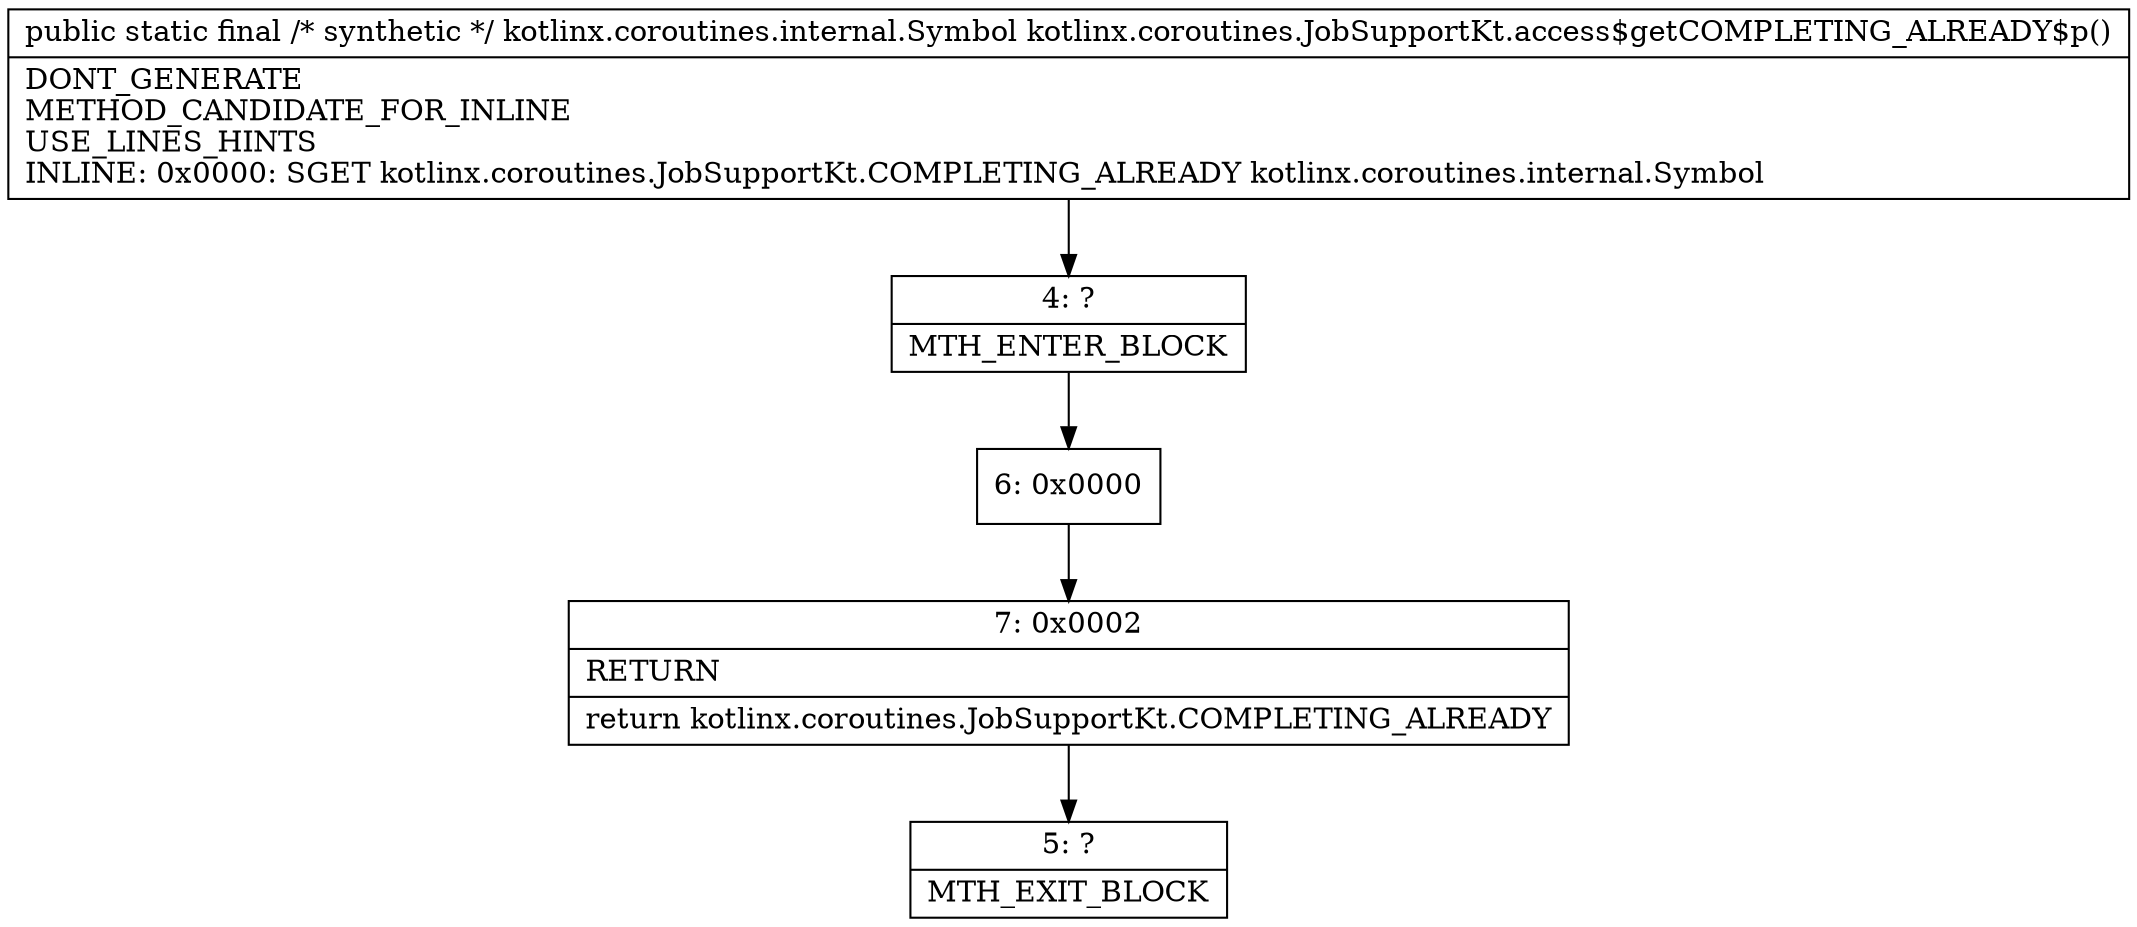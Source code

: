 digraph "CFG forkotlinx.coroutines.JobSupportKt.access$getCOMPLETING_ALREADY$p()Lkotlinx\/coroutines\/internal\/Symbol;" {
Node_4 [shape=record,label="{4\:\ ?|MTH_ENTER_BLOCK\l}"];
Node_6 [shape=record,label="{6\:\ 0x0000}"];
Node_7 [shape=record,label="{7\:\ 0x0002|RETURN\l|return kotlinx.coroutines.JobSupportKt.COMPLETING_ALREADY\l}"];
Node_5 [shape=record,label="{5\:\ ?|MTH_EXIT_BLOCK\l}"];
MethodNode[shape=record,label="{public static final \/* synthetic *\/ kotlinx.coroutines.internal.Symbol kotlinx.coroutines.JobSupportKt.access$getCOMPLETING_ALREADY$p()  | DONT_GENERATE\lMETHOD_CANDIDATE_FOR_INLINE\lUSE_LINES_HINTS\lINLINE: 0x0000: SGET   kotlinx.coroutines.JobSupportKt.COMPLETING_ALREADY kotlinx.coroutines.internal.Symbol\l}"];
MethodNode -> Node_4;Node_4 -> Node_6;
Node_6 -> Node_7;
Node_7 -> Node_5;
}

